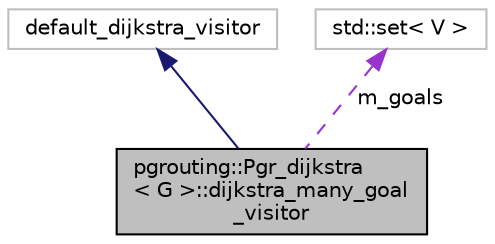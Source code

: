 digraph "pgrouting::Pgr_dijkstra&lt; G &gt;::dijkstra_many_goal_visitor"
{
 // LATEX_PDF_SIZE
  edge [fontname="Helvetica",fontsize="10",labelfontname="Helvetica",labelfontsize="10"];
  node [fontname="Helvetica",fontsize="10",shape=record];
  Node1 [label="pgrouting::Pgr_dijkstra\l\< G \>::dijkstra_many_goal\l_visitor",height=0.2,width=0.4,color="black", fillcolor="grey75", style="filled", fontcolor="black",tooltip="class for stopping when all targets are found"];
  Node2 -> Node1 [dir="back",color="midnightblue",fontsize="10",style="solid",fontname="Helvetica"];
  Node2 [label="default_dijkstra_visitor",height=0.2,width=0.4,color="grey75", fillcolor="white", style="filled",tooltip=" "];
  Node3 -> Node1 [dir="back",color="darkorchid3",fontsize="10",style="dashed",label=" m_goals" ,fontname="Helvetica"];
  Node3 [label="std::set\< V \>",height=0.2,width=0.4,color="grey75", fillcolor="white", style="filled",tooltip=" "];
}
